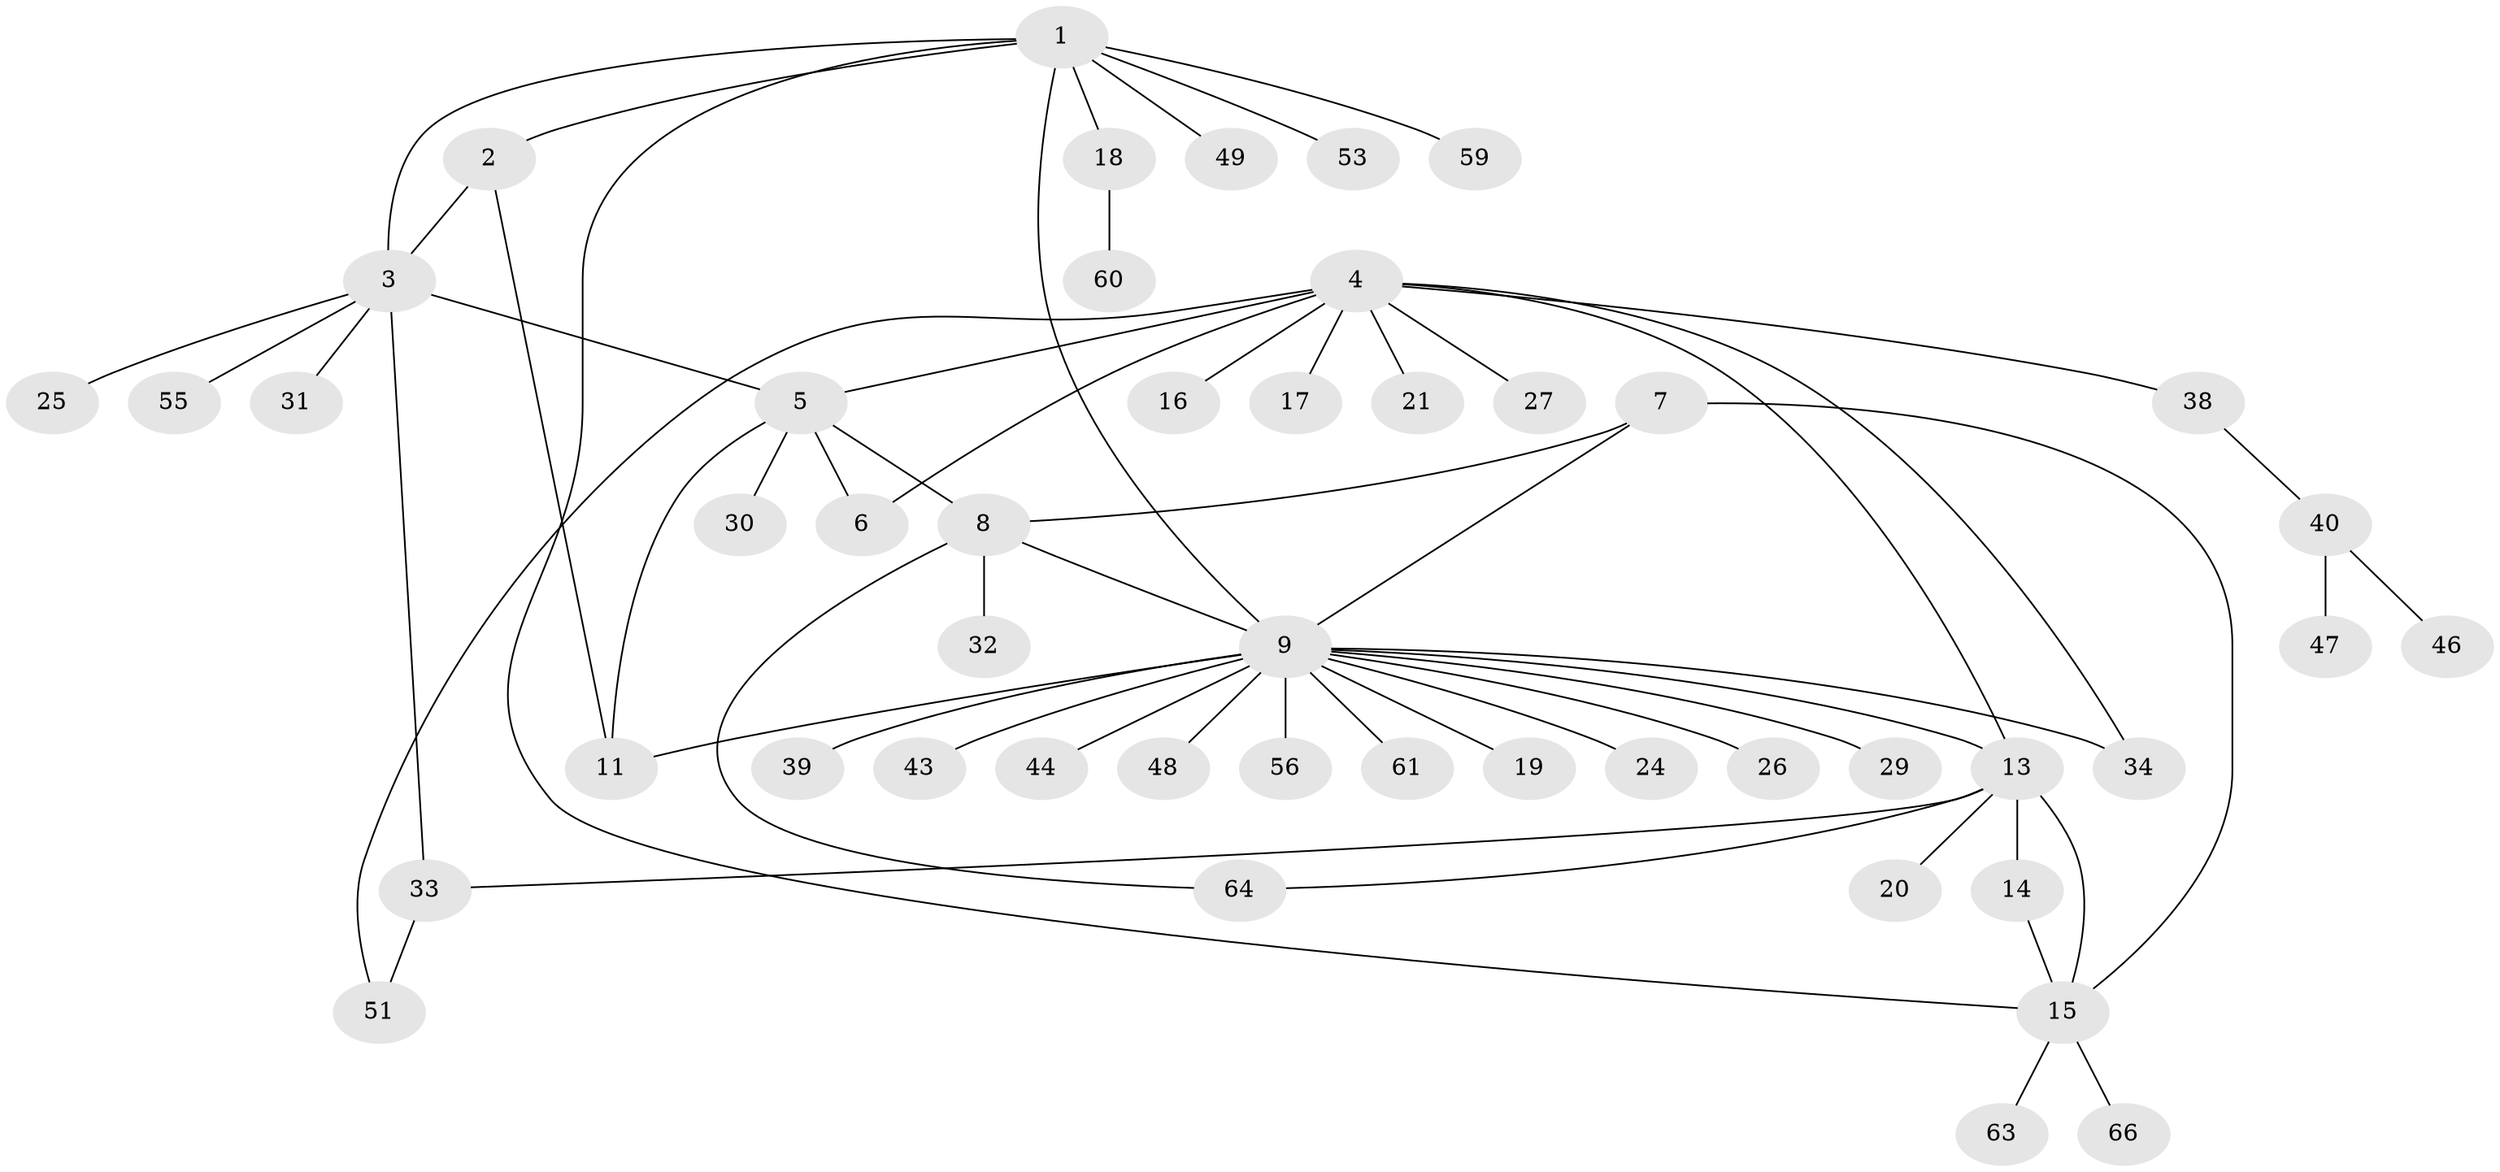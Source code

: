 // original degree distribution, {9: 0.015151515151515152, 4: 0.045454545454545456, 6: 0.045454545454545456, 11: 0.015151515151515152, 3: 0.10606060606060606, 7: 0.015151515151515152, 12: 0.015151515151515152, 8: 0.015151515151515152, 2: 0.15151515151515152, 5: 0.015151515151515152, 1: 0.5606060606060606}
// Generated by graph-tools (version 1.1) at 2025/11/02/27/25 16:11:31]
// undirected, 48 vertices, 61 edges
graph export_dot {
graph [start="1"]
  node [color=gray90,style=filled];
  1 [super="+52"];
  2 [super="+23"];
  3 [super="+36"];
  4 [super="+37"];
  5;
  6 [super="+28"];
  7 [super="+22"];
  8 [super="+41"];
  9 [super="+10"];
  11 [super="+12"];
  13 [super="+50"];
  14;
  15 [super="+35"];
  16;
  17;
  18;
  19;
  20;
  21;
  24;
  25 [super="+45"];
  26;
  27;
  29;
  30;
  31 [super="+58"];
  32;
  33;
  34;
  38;
  39;
  40 [super="+42"];
  43 [super="+62"];
  44;
  46 [super="+57"];
  47;
  48;
  49;
  51 [super="+54"];
  53;
  55;
  56;
  59;
  60;
  61 [super="+65"];
  63;
  64;
  66;
  1 -- 2;
  1 -- 3;
  1 -- 9;
  1 -- 15;
  1 -- 18;
  1 -- 49;
  1 -- 53;
  1 -- 59;
  2 -- 3;
  2 -- 11;
  3 -- 5;
  3 -- 25;
  3 -- 31;
  3 -- 33;
  3 -- 55;
  4 -- 5;
  4 -- 6;
  4 -- 13;
  4 -- 16;
  4 -- 17;
  4 -- 21;
  4 -- 27;
  4 -- 34;
  4 -- 38;
  4 -- 51;
  5 -- 6;
  5 -- 8;
  5 -- 30;
  5 -- 11;
  7 -- 8;
  7 -- 9;
  7 -- 15;
  8 -- 9;
  8 -- 32;
  8 -- 64;
  9 -- 29;
  9 -- 34;
  9 -- 44;
  9 -- 39;
  9 -- 11 [weight=2];
  9 -- 13;
  9 -- 43;
  9 -- 48;
  9 -- 19;
  9 -- 56;
  9 -- 24;
  9 -- 26;
  9 -- 61;
  13 -- 14;
  13 -- 15;
  13 -- 20;
  13 -- 33;
  13 -- 64;
  14 -- 15;
  15 -- 66;
  15 -- 63;
  18 -- 60;
  33 -- 51;
  38 -- 40;
  40 -- 46;
  40 -- 47;
}
